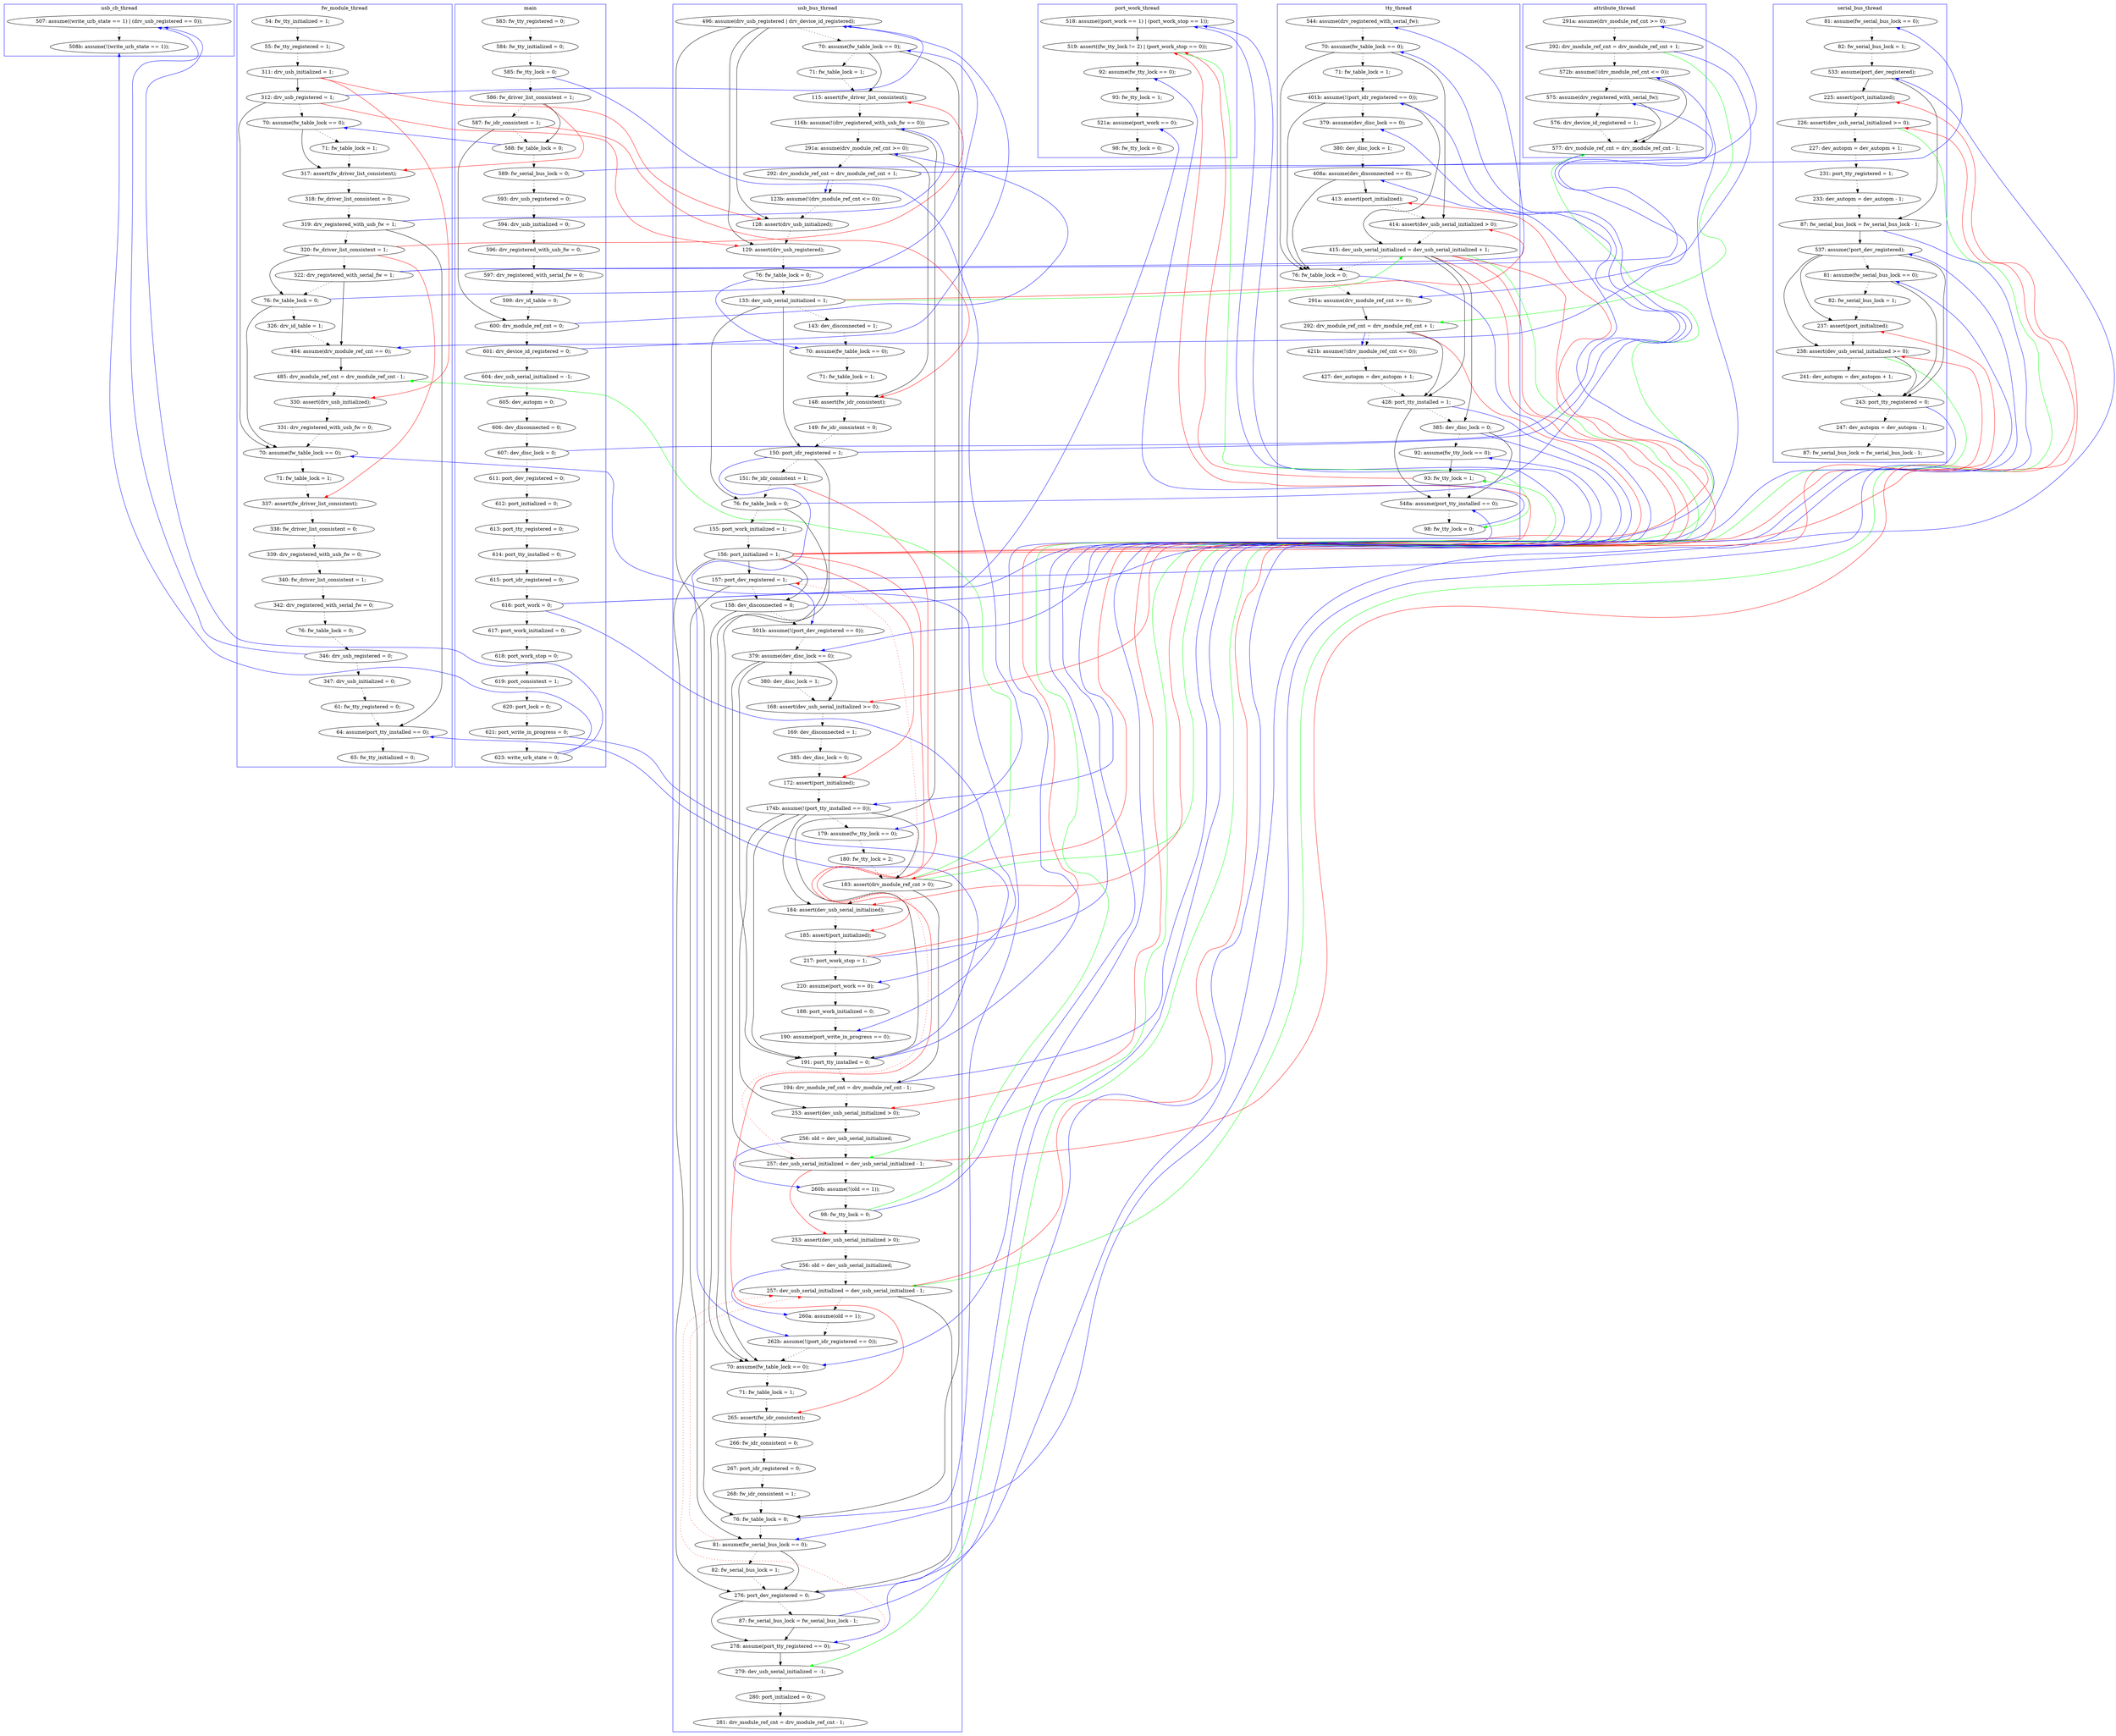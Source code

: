 digraph ProofObject {
	194 -> 293 [color = Blue, constraint = false]
	61 -> 311 [color = Black]
	226 -> 228 [style = dotted, color = black]
	22 -> 23 [style = dotted, color = black]
	268 -> 285 [color = Black]
	241 -> 243 [style = dotted, color = black]
	308 -> 311 [style = dotted, color = black]
	232 -> 235 [color = Blue, constraint = false]
	321 -> 323 [style = dotted, color = black]
	15 -> 16 [style = dotted, color = black]
	55 -> 57 [style = dotted, color = black]
	28 -> 29 [style = dotted, color = black]
	120 -> 281 [color = Red, constraint = false]
	229 -> 232 [style = dotted, color = black]
	125 -> 265 [color = Black]
	144 -> 248 [color = Blue, constraint = false]
	331 -> 332 [style = dotted, color = black]
	184 -> 303 [color = Green, constraint = false]
	122 -> 144 [color = Black]
	64 -> 66 [style = dotted, color = black]
	16 -> 17 [style = dotted, color = black]
	5 -> 6 [style = dotted, color = black]
	8 -> 206 [color = Blue, constraint = false]
	281 -> 282 [style = dotted, color = black]
	195 -> 199 [style = dotted, color = black]
	88 -> 150 [color = Green, constraint = false]
	168 -> 171 [color = Black]
	248 -> 249 [style = dotted, color = black]
	139 -> 167 [color = Black]
	266 -> 268 [style = dotted, color = black]
	63 -> 64 [style = dotted, color = black]
	61 -> 142 [style = dotted, color = black]
	27 -> 28 [style = dotted, color = black]
	125 -> 156 [color = Blue, constraint = false]
	42 -> 80 [color = Red, constraint = false]
	207 -> 212 [style = dotted, color = black]
	120 -> 268 [color = Black]
	189 -> 347 [color = Blue, constraint = false]
	290 -> 293 [style = dotted, color = black]
	356 -> 357 [color = Blue, constraint = false]
	31 -> 325 [color = Blue, constraint = false]
	252 -> 253 [style = dotted, color = black]
	46 -> 50 [color = Black]
	238 -> 248 [style = dotted, color = black]
	125 -> 212 [color = Blue, constraint = false]
	195 -> 204 [color = Blue, constraint = false]
	139 -> 201 [color = Green, constraint = false]
	318 -> 321 [style = dotted, color = black]
	52 -> 80 [color = Black]
	12 -> 13 [style = dotted, color = black]
	214 -> 290 [color = Green, constraint = false]
	117 -> 248 [color = Black]
	139 -> 185 [color = Red, constraint = false]
	317 -> 318 [style = dotted, color = black]
	63 -> 258 [color = Black]
	77 -> 80 [style = dotted, color = black]
	270 -> 281 [color = Black]
	201 -> 125 [style = dotted, color = red, constraint = false]
	126 -> 248 [color = Black]
	206 -> 207 [style = dotted, color = black]
	184 -> 185 [style = dotted, color = black]
	265 -> 233 [style = dotted, color = red, constraint = false]
	25 -> 26 [style = dotted, color = black]
	199 -> 200 [style = dotted, color = black]
	19 -> 132 [color = Blue, constraint = false]
	233 -> 235 [style = dotted, color = black]
	228 -> 230 [style = dotted, color = black]
	249 -> 251 [style = dotted, color = black]
	276 -> 277 [style = dotted, color = black]
	139 -> 144 [style = dotted, color = black]
	172 -> 175 [style = dotted, color = black]
	348 -> 356 [color = Green, constraint = false]
	102 -> 105 [style = dotted, color = black]
	30 -> 193 [color = Blue, constraint = false]
	294 -> 296 [style = dotted, color = black]
	4 -> 181 [color = Blue, constraint = false]
	258 -> 265 [style = dotted, color = black]
	52 -> 82 [color = Black]
	273 -> 285 [color = Black]
	139 -> 199 [color = Red, constraint = false]
	68 -> 72 [style = dotted, color = black]
	43 -> 46 [style = dotted, color = black]
	92 -> 139 [color = Green, constraint = false]
	167 -> 289 [style = dotted, color = black]
	282 -> 283 [style = dotted, color = black]
	112 -> 113 [style = dotted, color = black]
	120 -> 226 [color = Red, constraint = false]
	120 -> 178 [color = Red, constraint = false]
	112 -> 129 [color = Blue, constraint = false]
	53 -> 68 [color = Blue, constraint = false]
	273 -> 276 [color = Blue, constraint = false]
	325 -> 328 [style = dotted, color = black]
	29 -> 30 [style = dotted, color = black]
	125 -> 126 [style = dotted, color = black]
	254 -> 258 [style = dotted, color = black]
	285 -> 233 [style = dotted, color = red, constraint = false]
	192 -> 193 [style = dotted, color = black]
	243 -> 247 [style = dotted, color = black]
	167 -> 293 [color = Black]
	323 -> 324 [style = dotted, color = black]
	55 -> 314 [color = Red, constraint = false]
	282 -> 284 [color = Black]
	57 -> 95 [color = Blue, constraint = false]
	113 -> 251 [color = Red, constraint = false]
	24 -> 25 [style = dotted, color = black]
	181 -> 182 [style = dotted, color = black]
	112 -> 248 [color = Black]
	175 -> 178 [style = dotted, color = black]
	171 -> 172 [style = dotted, color = black]
	113 -> 117 [style = dotted, color = black]
	144 -> 149 [style = dotted, color = black]
	133 -> 136 [style = dotted, color = black]
	47 -> 50 [style = dotted, color = black]
	184 -> 301 [color = Green, constraint = false]
	3 -> 4 [style = dotted, color = black]
	178 -> 180 [style = dotted, color = black]
	235 -> 238 [style = dotted, color = black]
	301 -> 302 [color = Blue, constraint = false]
	73 -> 87 [color = Blue, constraint = false]
	268 -> 270 [color = Blue, constraint = false]
	92 -> 138 [color = Red, constraint = false]
	324 -> 331 [style = dotted, color = black]
	357 -> 358 [style = dotted, color = black]
	277 -> 281 [style = dotted, color = black]
	66 -> 68 [style = dotted, color = black]
	15 -> 52 [color = Blue, constraint = false]
	14 -> 15 [style = dotted, color = black]
	53 -> 332 [color = Black]
	123 -> 129 [style = dotted, color = black]
	200 -> 201 [style = dotted, color = black]
	185 -> 186 [style = dotted, color = black]
	19 -> 20 [style = dotted, color = black]
	162 -> 167 [style = dotted, color = black]
	294 -> 301 [color = Black]
	289 -> 290 [color = Black]
	290 -> 348 [color = Red, constraint = false]
	92 -> 112 [color = Black]
	251 -> 252 [style = dotted, color = black]
	200 -> 203 [color = Blue, constraint = false]
	117 -> 122 [color = Blue, constraint = false]
	184 -> 195 [color = Black]
	120 -> 126 [color = Black]
	88 -> 149 [color = Blue, constraint = false]
	17 -> 18 [style = dotted, color = black]
	87 -> 88 [style = dotted, color = black]
	201 -> 229 [color = Red, constraint = false]
	253 -> 254 [style = dotted, color = black]
	193 -> 194 [style = dotted, color = black]
	120 -> 186 [color = Red, constraint = false]
	63 -> 66 [color = Black]
	25 -> 361 [color = Blue, constraint = false]
	247 -> 270 [color = Black]
	338 -> 342 [style = dotted, color = black]
	150 -> 155 [color = Blue, constraint = false]
	298 -> 299 [style = dotted, color = black]
	284 -> 338 [style = dotted, color = black]
	270 -> 276 [style = dotted, color = black]
	92 -> 102 [style = dotted, color = black]
	21 -> 22 [style = dotted, color = black]
	182 -> 184 [style = dotted, color = black]
	212 -> 247 [color = Black]
	214 -> 229 [style = dotted, color = black]
	9 -> 10 [style = dotted, color = black]
	180 -> 185 [color = Black]
	139 -> 162 [color = Black]
	105 -> 106 [style = dotted, color = black]
	283 -> 284 [style = dotted, color = black]
	90 -> 105 [color = Blue, constraint = false]
	201 -> 203 [style = dotted, color = black]
	2 -> 3 [style = dotted, color = black]
	6 -> 14 [color = Black]
	43 -> 311 [color = Black]
	150 -> 184 [color = Red, constraint = false]
	126 -> 156 [style = dotted, color = black]
	265 -> 266 [style = dotted, color = black]
	8 -> 9 [style = dotted, color = black]
	129 -> 144 [color = Black]
	180 -> 184 [color = Black]
	14 -> 72 [color = Blue, constraint = false]
	68 -> 194 [color = Black]
	232 -> 233 [style = dotted, color = black]
	142 -> 302 [style = dotted, color = black]
	112 -> 238 [color = Blue, constraint = false]
	189 -> 348 [color = Red, constraint = false]
	270 -> 284 [color = Black]
	189 -> 190 [style = dotted, color = black]
	162 -> 180 [color = Blue, constraint = false]
	233 -> 268 [color = Black]
	61 -> 63 [color = Blue, constraint = false]
	180 -> 194 [color = Black]
	293 -> 356 [style = dotted, color = black]
	57 -> 302 [color = Black]
	303 -> 307 [style = dotted, color = black]
	129 -> 132 [style = dotted, color = black]
	194 -> 332 [color = Blue, constraint = false]
	150 -> 155 [style = dotted, color = black]
	136 -> 137 [color = Black]
	120 -> 125 [color = Black]
	228 -> 233 [color = Green, constraint = false]
	137 -> 138 [style = dotted, color = black]
	203 -> 214 [style = dotted, color = black]
	106 -> 110 [style = dotted, color = black]
	111 -> 112 [style = dotted, color = black]
	26 -> 27 [style = dotted, color = black]
	214 -> 289 [color = Blue, constraint = false]
	120 -> 137 [color = Red, constraint = false]
	201 -> 228 [color = Red, constraint = false]
	194 -> 195 [style = dotted, color = black]
	161 -> 162 [style = dotted, color = black]
	119 -> 120 [style = dotted, color = black]
	155 -> 161 [style = dotted, color = black]
	358 -> 361 [style = dotted, color = black]
	6 -> 7 [style = dotted, color = black]
	156 -> 168 [style = dotted, color = black]
	37 -> 42 [style = dotted, color = black]
	190 -> 192 [style = dotted, color = black]
	88 -> 204 [style = dotted, color = black]
	5 -> 7 [color = Black]
	168 -> 201 [color = Black]
	312 -> 314 [style = dotted, color = black]
	132 -> 133 [style = dotted, color = black]
	282 -> 298 [color = Green, constraint = false]
	168 -> 194 [color = Black]
	311 -> 312 [style = dotted, color = black]
	268 -> 273 [style = dotted, color = black]
	90 -> 92 [style = dotted, color = black]
	332 -> 333 [style = dotted, color = black]
	180 -> 199 [color = Black]
	110 -> 111 [style = dotted, color = black]
	53 -> 55 [style = dotted, color = black]
	180 -> 181 [style = dotted, color = black]
	284 -> 285 [color = Blue, constraint = false]
	296 -> 301 [style = dotted, color = black]
	73 -> 77 [color = Blue, constraint = false]
	129 -> 139 [color = Black]
	7 -> 46 [color = Blue, constraint = false]
	51 -> 53 [style = dotted, color = black]
	6 -> 110 [color = Red, constraint = false]
	46 -> 47 [style = dotted, color = black]
	186 -> 189 [style = dotted, color = black]
	18 -> 19 [style = dotted, color = black]
	138 -> 139 [style = dotted, color = black]
	315 -> 316 [style = dotted, color = black]
	23 -> 24 [style = dotted, color = black]
	162 -> 293 [color = Black]
	11 -> 12 [style = dotted, color = black]
	55 -> 61 [color = Black]
	149 -> 150 [color = Black]
	72 -> 110 [color = Black]
	30 -> 31 [style = dotted, color = black]
	285 -> 298 [color = Black]
	314 -> 315 [style = dotted, color = black]
	80 -> 82 [style = dotted, color = black]
	136 -> 144 [color = Black]
	212 -> 226 [color = Black]
	5 -> 50 [color = Red, constraint = false]
	230 -> 241 [style = dotted, color = black]
	50 -> 51 [style = dotted, color = black]
	25 -> 190 [color = Blue, constraint = false]
	20 -> 21 [style = dotted, color = black]
	122 -> 138 [color = Black]
	204 -> 301 [color = Black]
	52 -> 63 [style = dotted, color = black]
	72 -> 73 [style = dotted, color = black]
	95 -> 122 [style = dotted, color = black]
	307 -> 308 [style = dotted, color = black]
	169 -> 171 [style = dotted, color = black]
	316 -> 317 [style = dotted, color = black]
	73 -> 77 [style = dotted, color = black]
	57 -> 294 [color = Blue, constraint = false]
	299 -> 300 [style = dotted, color = black]
	43 -> 52 [color = Blue, constraint = false]
	7 -> 8 [style = dotted, color = black]
	4 -> 5 [style = dotted, color = black]
	52 -> 258 [color = Black]
	247 -> 265 [color = Blue, constraint = false]
	25 -> 347 [color = Blue, constraint = false]
	139 -> 171 [color = Red, constraint = false]
	42 -> 307 [color = Red, constraint = false]
	57 -> 61 [style = dotted, color = black]
	150 -> 162 [color = Black]
	82 -> 90 [style = dotted, color = black]
	302 -> 303 [color = Black]
	361 -> 364 [style = dotted, color = black]
	276 -> 284 [color = Black]
	126 -> 136 [color = Blue, constraint = false]
	258 -> 311 [color = Blue, constraint = false]
	347 -> 348 [color = Black]
	55 -> 66 [color = Red, constraint = false]
	36 -> 37 [style = dotted, color = black]
	204 -> 294 [style = dotted, color = black]
	13 -> 14 [style = dotted, color = black]
	233 -> 282 [color = Red, constraint = false]
	92 -> 117 [color = Black]
	167 -> 168 [color = Blue, constraint = false]
	43 -> 82 [color = Red, constraint = false]
	265 -> 268 [color = Black]
	122 -> 123 [style = dotted, color = black]
	270 -> 282 [color = Black]
	323 -> 325 [color = Blue, constraint = false]
	10 -> 11 [style = dotted, color = black]
	42 -> 43 [color = Black]
	348 -> 357 [style = dotted, color = black]
	117 -> 119 [style = dotted, color = black]
	31 -> 328 [color = Blue, constraint = false]
	168 -> 169 [style = dotted, color = black]
	subgraph cluster6 {
		label = usb_cb_thread
		color = blue
		325  [label = "507: assume((write_urb_state == 1) | (drv_usb_registered == 0));"]
		328  [label = "508b: assume(!(write_urb_state == 1));"]
	}
	subgraph cluster7 {
		label = port_work_thread
		color = blue
		357  [label = "92: assume(fw_tty_lock == 0);"]
		361  [label = "521a: assume(port_work == 0);"]
		348  [label = "519: assert((fw_tty_lock != 2) | (port_work_stop == 0));"]
		358  [label = "93: fw_tty_lock = 1;"]
		347  [label = "518: assume((port_work == 1) | (port_work_stop == 1));"]
		364  [label = "98: fw_tty_lock = 0;"]
	}
	subgraph cluster0 {
		label = main
		color = blue
		13  [label = "599: drv_id_table = 0;"]
		14  [label = "600: drv_module_ref_cnt = 0;"]
		27  [label = "618: port_work_stop = 0;"]
		2  [label = "583: fw_tty_registered = 0;"]
		30  [label = "621: port_write_in_progress = 0;"]
		5  [label = "586: fw_driver_list_consistent = 1;"]
		7  [label = "588: fw_table_lock = 0;"]
		31  [label = "623: write_urb_state = 0;"]
		9  [label = "593: drv_usb_registered = 0;"]
		12  [label = "597: drv_registered_with_serial_fw = 0;"]
		15  [label = "601: drv_device_id_registered = 0;"]
		16  [label = "604: dev_usb_serial_initialized = -1;"]
		3  [label = "584: fw_tty_initialized = 0;"]
		20  [label = "611: port_dev_registered = 0;"]
		18  [label = "606: dev_disconnected = 0;"]
		10  [label = "594: drv_usb_initialized = 0;"]
		8  [label = "589: fw_serial_bus_lock = 0;"]
		11  [label = "596: drv_registered_with_usb_fw = 0;"]
		25  [label = "616: port_work = 0;"]
		24  [label = "615: port_idr_registered = 0;"]
		26  [label = "617: port_work_initialized = 0;"]
		21  [label = "612: port_initialized = 0;"]
		22  [label = "613: port_tty_registered = 0;"]
		19  [label = "607: dev_disc_lock = 0;"]
		28  [label = "619: port_consistent = 1;"]
		4  [label = "585: fw_tty_lock = 0;"]
		6  [label = "587: fw_idr_consistent = 1;"]
		17  [label = "605: dev_autopm = 0;"]
		29  [label = "620: port_lock = 0;"]
		23  [label = "614: port_tty_installed = 0;"]
	}
	subgraph cluster3 {
		label = serial_bus_thread
		color = blue
		283  [label = "241: dev_autopm = dev_autopm + 1;"]
		241  [label = "231: port_tty_registered = 1;"]
		226  [label = "225: assert(port_initialized);"]
		277  [label = "82: fw_serial_bus_lock = 1;"]
		228  [label = "226: assert(dev_usb_serial_initialized >= 0);"]
		247  [label = "87: fw_serial_bus_lock = fw_serial_bus_lock - 1;"]
		206  [label = "81: assume(fw_serial_bus_lock == 0);"]
		230  [label = "227: dev_autopm = dev_autopm + 1;"]
		212  [label = "533: assume(port_dev_registered);"]
		284  [label = "243: port_tty_registered = 0;"]
		243  [label = "233: dev_autopm = dev_autopm - 1;"]
		342  [label = "87: fw_serial_bus_lock = fw_serial_bus_lock - 1;"]
		281  [label = "237: assert(port_initialized);"]
		276  [label = "81: assume(fw_serial_bus_lock == 0);"]
		338  [label = "247: dev_autopm = dev_autopm - 1;"]
		207  [label = "82: fw_serial_bus_lock = 1;"]
		270  [label = "537: assume(!port_dev_registered);"]
		282  [label = "238: assert(dev_usb_serial_initialized >= 0);"]
	}
	subgraph cluster1 {
		label = fw_module_thread
		color = blue
		323  [label = "346: drv_usb_registered = 0;"]
		43  [label = "312: drv_usb_registered = 1;"]
		46  [label = "70: assume(fw_table_lock == 0);"]
		333  [label = "65: fw_tty_initialized = 0;"]
		55  [label = "320: fw_driver_list_consistent = 1;"]
		331  [label = "61: fw_tty_registered = 0;"]
		50  [label = "317: assert(fw_driver_list_consistent);"]
		332  [label = "64: assume(port_tty_installed == 0);"]
		37  [label = "55: fw_tty_registered = 1;"]
		57  [label = "322: drv_registered_with_serial_fw = 1;"]
		314  [label = "337: assert(fw_driver_list_consistent);"]
		51  [label = "318: fw_driver_list_consistent = 0;"]
		316  [label = "339: drv_registered_with_usb_fw = 0;"]
		312  [label = "71: fw_table_lock = 1;"]
		324  [label = "347: drv_usb_initialized = 0;"]
		315  [label = "338: fw_driver_list_consistent = 0;"]
		47  [label = "71: fw_table_lock = 1;"]
		311  [label = "70: assume(fw_table_lock == 0);"]
		61  [label = "76: fw_table_lock = 0;"]
		308  [label = "331: drv_registered_with_usb_fw = 0;"]
		42  [label = "311: drv_usb_initialized = 1;"]
		142  [label = "326: drv_id_table = 1;"]
		303  [label = "485: drv_module_ref_cnt = drv_module_ref_cnt - 1;"]
		307  [label = "330: assert(drv_usb_initialized);"]
		53  [label = "319: drv_registered_with_usb_fw = 1;"]
		321  [label = "76: fw_table_lock = 0;"]
		36  [label = "54: fw_tty_initialized = 1;"]
		318  [label = "342: drv_registered_with_serial_fw = 0;"]
		317  [label = "340: fw_driver_list_consistent = 1;"]
		302  [label = "484: assume(drv_module_ref_cnt == 0);"]
	}
	subgraph cluster4 {
		label = tty_thread
		color = blue
		150  [label = "292: drv_module_ref_cnt = drv_module_ref_cnt + 1;"]
		139  [label = "415: dev_usb_serial_initialized = dev_usb_serial_initialized + 1;"]
		356  [label = "98: fw_tty_lock = 0;"]
		167  [label = "385: dev_disc_lock = 0;"]
		132  [label = "379: assume(dev_disc_lock == 0);"]
		138  [label = "414: assert(dev_usb_serial_initialized > 0);"]
		95  [label = "544: assume(drv_registered_with_serial_fw);"]
		122  [label = "70: assume(fw_table_lock == 0);"]
		144  [label = "76: fw_table_lock = 0;"]
		161  [label = "427: dev_autopm = dev_autopm + 1;"]
		293  [label = "548a: assume(port_tty_installed == 0);"]
		155  [label = "421b: assume(!(drv_module_ref_cnt <= 0));"]
		129  [label = "401b: assume(!(port_idr_registered == 0));"]
		289  [label = "92: assume(fw_tty_lock == 0);"]
		136  [label = "408a: assume(dev_disconnected == 0);"]
		133  [label = "380: dev_disc_lock = 1;"]
		290  [label = "93: fw_tty_lock = 1;"]
		162  [label = "428: port_tty_installed = 1;"]
		149  [label = "291a: assume(drv_module_ref_cnt >= 0);"]
		123  [label = "71: fw_table_lock = 1;"]
		137  [label = "413: assert(port_initialized);"]
	}
	subgraph cluster5 {
		label = attribute_thread
		color = blue
		88  [label = "292: drv_module_ref_cnt = drv_module_ref_cnt + 1;"]
		301  [label = "577: drv_module_ref_cnt = drv_module_ref_cnt - 1;"]
		294  [label = "575: assume(drv_registered_with_serial_fw);"]
		87  [label = "291a: assume(drv_module_ref_cnt >= 0);"]
		296  [label = "576: drv_device_id_registered = 1;"]
		204  [label = "572b: assume(!(drv_module_ref_cnt <= 0));"]
	}
	subgraph cluster2 {
		label = usb_bus_thread
		color = blue
		268  [label = "276: port_dev_registered = 0;"]
		194  [label = "191: port_tty_installed = 0;"]
		168  [label = "379: assume(dev_disc_lock == 0);"]
		126  [label = "158: dev_disconnected = 0;"]
		199  [label = "253: assert(dev_usb_serial_initialized > 0);"]
		181  [label = "179: assume(fw_tty_lock == 0);"]
		52  [label = "496: assume(drv_usb_registered | drv_device_id_registered);"]
		186  [label = "185: assert(port_initialized);"]
		251  [label = "265: assert(fw_idr_consistent);"]
		298  [label = "279: dev_usb_serial_initialized = -1;"]
		178  [label = "172: assert(port_initialized);"]
		92  [label = "133: dev_usb_serial_initialized = 1;"]
		77  [label = "123b: assume(!(drv_module_ref_cnt <= 0));"]
		248  [label = "70: assume(fw_table_lock == 0);"]
		258  [label = "76: fw_table_lock = 0;"]
		172  [label = "169: dev_disconnected = 1;"]
		72  [label = "291a: assume(drv_module_ref_cnt >= 0);"]
		156  [label = "501b: assume(!(port_dev_registered == 0));"]
		253  [label = "267: port_idr_registered = 0;"]
		66  [label = "115: assert(fw_driver_list_consistent);"]
		249  [label = "71: fw_table_lock = 1;"]
		189  [label = "217: port_work_stop = 1;"]
		265  [label = "81: assume(fw_serial_bus_lock == 0);"]
		252  [label = "266: fw_idr_consistent = 0;"]
		171  [label = "168: assert(dev_usb_serial_initialized >= 0);"]
		190  [label = "220: assume(port_work == 0);"]
		112  [label = "150: port_idr_registered = 1;"]
		200  [label = "256: old = dev_usb_serial_initialized;"]
		169  [label = "380: dev_disc_lock = 1;"]
		106  [label = "71: fw_table_lock = 1;"]
		201  [label = "257: dev_usb_serial_initialized = dev_usb_serial_initialized - 1;"]
		184  [label = "183: assert(drv_module_ref_cnt > 0);"]
		273  [label = "87: fw_serial_bus_lock = fw_serial_bus_lock - 1;"]
		90  [label = "76: fw_table_lock = 0;"]
		110  [label = "148: assert(fw_idr_consistent);"]
		102  [label = "143: dev_disconnected = 1;"]
		266  [label = "82: fw_serial_bus_lock = 1;"]
		235  [label = "260a: assume(old == 1);"]
		203  [label = "260b: assume(!(old == 1));"]
		80  [label = "128: assert(drv_usb_initialized);"]
		73  [label = "292: drv_module_ref_cnt = drv_module_ref_cnt + 1;"]
		64  [label = "71: fw_table_lock = 1;"]
		192  [label = "188: port_work_initialized = 0;"]
		233  [label = "257: dev_usb_serial_initialized = dev_usb_serial_initialized - 1;"]
		120  [label = "156: port_initialized = 1;"]
		254  [label = "268: fw_idr_consistent = 1;"]
		232  [label = "256: old = dev_usb_serial_initialized;"]
		193  [label = "190: assume(port_write_in_progress == 0);"]
		113  [label = "151: fw_idr_consistent = 1;"]
		111  [label = "149: fw_idr_consistent = 0;"]
		299  [label = "280: port_initialized = 0;"]
		82  [label = "129: assert(drv_usb_registered);"]
		180  [label = "174b: assume(!(port_tty_installed == 0));"]
		285  [label = "278: assume(port_tty_registered == 0);"]
		125  [label = "157: port_dev_registered = 1;"]
		105  [label = "70: assume(fw_table_lock == 0);"]
		182  [label = "180: fw_tty_lock = 2;"]
		195  [label = "194: drv_module_ref_cnt = drv_module_ref_cnt - 1;"]
		175  [label = "385: dev_disc_lock = 0;"]
		68  [label = "116b: assume(!(drv_registered_with_usb_fw == 0));"]
		214  [label = "98: fw_tty_lock = 0;"]
		117  [label = "76: fw_table_lock = 0;"]
		185  [label = "184: assert(dev_usb_serial_initialized);"]
		63  [label = "70: assume(fw_table_lock == 0);"]
		238  [label = "262b: assume(!(port_idr_registered == 0));"]
		300  [label = "281: drv_module_ref_cnt = drv_module_ref_cnt - 1;"]
		229  [label = "253: assert(dev_usb_serial_initialized > 0);"]
		119  [label = "155: port_work_initialized = 1;"]
	}
}